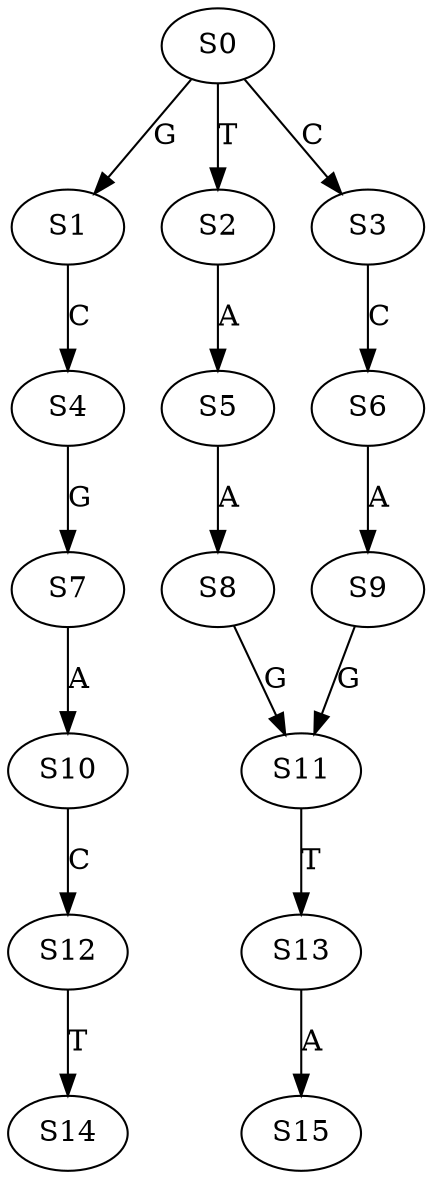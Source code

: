 strict digraph  {
	S0 -> S1 [ label = G ];
	S0 -> S2 [ label = T ];
	S0 -> S3 [ label = C ];
	S1 -> S4 [ label = C ];
	S2 -> S5 [ label = A ];
	S3 -> S6 [ label = C ];
	S4 -> S7 [ label = G ];
	S5 -> S8 [ label = A ];
	S6 -> S9 [ label = A ];
	S7 -> S10 [ label = A ];
	S8 -> S11 [ label = G ];
	S9 -> S11 [ label = G ];
	S10 -> S12 [ label = C ];
	S11 -> S13 [ label = T ];
	S12 -> S14 [ label = T ];
	S13 -> S15 [ label = A ];
}
